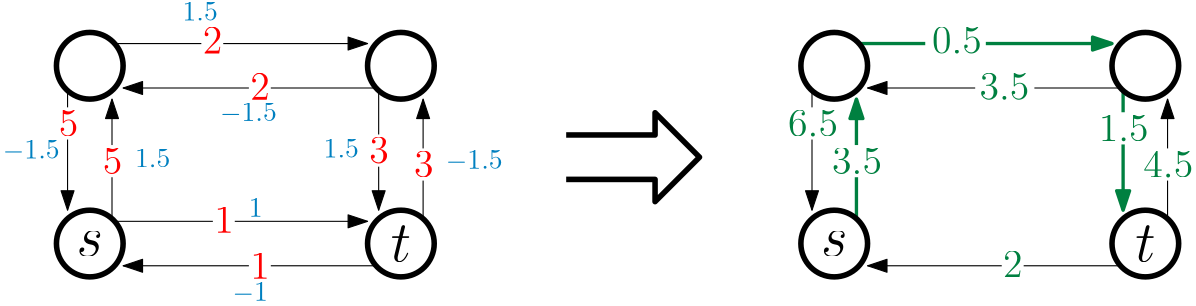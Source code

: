 <?xml version="1.0"?>
<!DOCTYPE ipe SYSTEM "ipe.dtd">
<ipe version="70218" creator="Ipe 7.2.28">
<info created="D:20240522130130" modified="D:20240522131837"/>
<ipestyle name="basic">
<symbol name="arrow/arc(spx)">
<path stroke="sym-stroke" fill="sym-stroke" pen="sym-pen">
0 0 m
-1 0.333 l
-1 -0.333 l
h
</path>
</symbol>
<symbol name="arrow/farc(spx)">
<path stroke="sym-stroke" fill="white" pen="sym-pen">
0 0 m
-1 0.333 l
-1 -0.333 l
h
</path>
</symbol>
<symbol name="arrow/ptarc(spx)">
<path stroke="sym-stroke" fill="sym-stroke" pen="sym-pen">
0 0 m
-1 0.333 l
-0.8 0 l
-1 -0.333 l
h
</path>
</symbol>
<symbol name="arrow/fptarc(spx)">
<path stroke="sym-stroke" fill="white" pen="sym-pen">
0 0 m
-1 0.333 l
-0.8 0 l
-1 -0.333 l
h
</path>
</symbol>
<symbol name="mark/circle(sx)" transformations="translations">
<path fill="sym-stroke">
0.6 0 0 0.6 0 0 e
0.4 0 0 0.4 0 0 e
</path>
</symbol>
<symbol name="mark/disk(sx)" transformations="translations">
<path fill="sym-stroke">
0.6 0 0 0.6 0 0 e
</path>
</symbol>
<symbol name="mark/fdisk(sfx)" transformations="translations">
<group>
<path fill="sym-fill">
0.5 0 0 0.5 0 0 e
</path>
<path fill="sym-stroke" fillrule="eofill">
0.6 0 0 0.6 0 0 e
0.4 0 0 0.4 0 0 e
</path>
</group>
</symbol>
<symbol name="mark/box(sx)" transformations="translations">
<path fill="sym-stroke" fillrule="eofill">
-0.6 -0.6 m
0.6 -0.6 l
0.6 0.6 l
-0.6 0.6 l
h
-0.4 -0.4 m
0.4 -0.4 l
0.4 0.4 l
-0.4 0.4 l
h
</path>
</symbol>
<symbol name="mark/square(sx)" transformations="translations">
<path fill="sym-stroke">
-0.6 -0.6 m
0.6 -0.6 l
0.6 0.6 l
-0.6 0.6 l
h
</path>
</symbol>
<symbol name="mark/fsquare(sfx)" transformations="translations">
<group>
<path fill="sym-fill">
-0.5 -0.5 m
0.5 -0.5 l
0.5 0.5 l
-0.5 0.5 l
h
</path>
<path fill="sym-stroke" fillrule="eofill">
-0.6 -0.6 m
0.6 -0.6 l
0.6 0.6 l
-0.6 0.6 l
h
-0.4 -0.4 m
0.4 -0.4 l
0.4 0.4 l
-0.4 0.4 l
h
</path>
</group>
</symbol>
<symbol name="mark/cross(sx)" transformations="translations">
<group>
<path fill="sym-stroke">
-0.43 -0.57 m
0.57 0.43 l
0.43 0.57 l
-0.57 -0.43 l
h
</path>
<path fill="sym-stroke">
-0.43 0.57 m
0.57 -0.43 l
0.43 -0.57 l
-0.57 0.43 l
h
</path>
</group>
</symbol>
<symbol name="arrow/fnormal(spx)">
<path stroke="sym-stroke" fill="white" pen="sym-pen">
0 0 m
-1 0.333 l
-1 -0.333 l
h
</path>
</symbol>
<symbol name="arrow/pointed(spx)">
<path stroke="sym-stroke" fill="sym-stroke" pen="sym-pen">
0 0 m
-1 0.333 l
-0.8 0 l
-1 -0.333 l
h
</path>
</symbol>
<symbol name="arrow/fpointed(spx)">
<path stroke="sym-stroke" fill="white" pen="sym-pen">
0 0 m
-1 0.333 l
-0.8 0 l
-1 -0.333 l
h
</path>
</symbol>
<symbol name="arrow/linear(spx)">
<path stroke="sym-stroke" pen="sym-pen">
-1 0.333 m
0 0 l
-1 -0.333 l
</path>
</symbol>
<symbol name="arrow/fdouble(spx)">
<path stroke="sym-stroke" fill="white" pen="sym-pen">
0 0 m
-1 0.333 l
-1 -0.333 l
h
-1 0 m
-2 0.333 l
-2 -0.333 l
h
</path>
</symbol>
<symbol name="arrow/double(spx)">
<path stroke="sym-stroke" fill="sym-stroke" pen="sym-pen">
0 0 m
-1 0.333 l
-1 -0.333 l
h
-1 0 m
-2 0.333 l
-2 -0.333 l
h
</path>
</symbol>
<symbol name="arrow/mid-normal(spx)">
<path stroke="sym-stroke" fill="sym-stroke" pen="sym-pen">
0.5 0 m
-0.5 0.333 l
-0.5 -0.333 l
h
</path>
</symbol>
<symbol name="arrow/mid-fnormal(spx)">
<path stroke="sym-stroke" fill="white" pen="sym-pen">
0.5 0 m
-0.5 0.333 l
-0.5 -0.333 l
h
</path>
</symbol>
<symbol name="arrow/mid-pointed(spx)">
<path stroke="sym-stroke" fill="sym-stroke" pen="sym-pen">
0.5 0 m
-0.5 0.333 l
-0.3 0 l
-0.5 -0.333 l
h
</path>
</symbol>
<symbol name="arrow/mid-fpointed(spx)">
<path stroke="sym-stroke" fill="white" pen="sym-pen">
0.5 0 m
-0.5 0.333 l
-0.3 0 l
-0.5 -0.333 l
h
</path>
</symbol>
<symbol name="arrow/mid-double(spx)">
<path stroke="sym-stroke" fill="sym-stroke" pen="sym-pen">
1 0 m
0 0.333 l
0 -0.333 l
h
0 0 m
-1 0.333 l
-1 -0.333 l
h
</path>
</symbol>
<symbol name="arrow/mid-fdouble(spx)">
<path stroke="sym-stroke" fill="white" pen="sym-pen">
1 0 m
0 0.333 l
0 -0.333 l
h
0 0 m
-1 0.333 l
-1 -0.333 l
h
</path>
</symbol>
<anglesize name="22.5 deg" value="22.5"/>
<anglesize name="30 deg" value="30"/>
<anglesize name="45 deg" value="45"/>
<anglesize name="60 deg" value="60"/>
<anglesize name="90 deg" value="90"/>
<arrowsize name="large" value="10"/>
<arrowsize name="small" value="5"/>
<arrowsize name="tiny" value="3"/>
<color name="blue" value="0 0 1"/>
<color name="brown" value="0.647 0.165 0.165"/>
<color name="darkblue" value="0 0 0.545"/>
<color name="darkcyan" value="0 0.545 0.545"/>
<color name="darkgray" value="0.663"/>
<color name="darkgreen" value="0 0.392 0"/>
<color name="darkmagenta" value="0.545 0 0.545"/>
<color name="darkorange" value="1 0.549 0"/>
<color name="darkred" value="0.545 0 0"/>
<color name="gold" value="1 0.843 0"/>
<color name="gray" value="0.745"/>
<color name="green" value="0 1 0"/>
<color name="lightblue" value="0.678 0.847 0.902"/>
<color name="lightcyan" value="0.878 1 1"/>
<color name="lightgray" value="0.827"/>
<color name="lightgreen" value="0.565 0.933 0.565"/>
<color name="lightyellow" value="1 1 0.878"/>
<color name="navy" value="0 0 0.502"/>
<color name="orange" value="1 0.647 0"/>
<color name="pink" value="1 0.753 0.796"/>
<color name="purple" value="0.627 0.125 0.941"/>
<color name="red" value="1 0 0"/>
<color name="seagreen" value="0.18 0.545 0.341"/>
<color name="turquoise" value="0.251 0.878 0.816"/>
<color name="violet" value="0.933 0.51 0.933"/>
<color name="yellow" value="1 1 0"/>
<dashstyle name="dash dot dotted" value="[4 2 1 2 1 2] 0"/>
<dashstyle name="dash dotted" value="[4 2 1 2] 0"/>
<dashstyle name="dashed" value="[4] 0"/>
<dashstyle name="dotted" value="[1 3] 0"/>
<gridsize name="10 pts (~3.5 mm)" value="10"/>
<gridsize name="14 pts (~5 mm)" value="14"/>
<gridsize name="16 pts (~6 mm)" value="16"/>
<gridsize name="20 pts (~7 mm)" value="20"/>
<gridsize name="28 pts (~10 mm)" value="28"/>
<gridsize name="32 pts (~12 mm)" value="32"/>
<gridsize name="4 pts" value="4"/>
<gridsize name="56 pts (~20 mm)" value="56"/>
<gridsize name="8 pts (~3 mm)" value="8"/>
<opacity name="10%" value="0.1"/>
<opacity name="30%" value="0.3"/>
<opacity name="50%" value="0.5"/>
<opacity name="75%" value="0.75"/>
<pen name="fat" value="1.2"/>
<pen name="heavier" value="0.8"/>
<pen name="ultrafat" value="2"/>
<symbolsize name="large" value="5"/>
<symbolsize name="small" value="2"/>
<symbolsize name="tiny" value="1.1"/>
<textsize name="Huge" value="\Huge"/>
<textsize name="LARGE" value="\LARGE"/>
<textsize name="Large" value="\Large"/>
<textsize name="footnote" value="\footnotesize"/>
<textsize name="huge" value="\huge"/>
<textsize name="large" value="\large"/>
<textsize name="script" value="\scriptsize"/>
<textsize name="small" value="\small"/>
<textsize name="tiny" value="\tiny"/>
<textstyle name="center" begin="\begin{center}" end="\end{center}"/>
<textstyle name="item" begin="\begin{itemize}\item{}" end="\end{itemize}"/>
<textstyle name="itemize" begin="\begin{itemize}" end="\end{itemize}"/>
<tiling name="falling" angle="-60" step="4" width="1"/>
<tiling name="rising" angle="30" step="4" width="1"/>
</ipestyle>
<page>
<layer name="alpha"/>
<view layers="alpha" active="alpha"/>
<path layer="alpha" matrix="1 0 0 1 -23.504 -19.089" stroke="0" fill="1" pen="ultrafat">
12 0 0 12 136 712 e
</path>
<path matrix="1 0 0 1 -23.504 44.911" stroke="0" fill="1" pen="ultrafat">
12 0 0 12 136 712 e
</path>
<path matrix="1 0 0 1 88.496 44.911" stroke="0" fill="1" pen="ultrafat">
12 0 0 12 136 712 e
</path>
<path matrix="1 0 0 1 88.496 -19.089" stroke="0" fill="1" pen="ultrafat">
12 0 0 12 136 712 e
</path>
<path matrix="1 0 0 1 -23.504 -19.089" stroke="0" fill="1" arrow="normal/normal">
144 784 m
236 784 l
</path>
<path matrix="1 0 0 1 -23.504 -19.089" stroke="0" fill="1" arrow="normal/normal">
240 768 m
240 724 l
</path>
<path matrix="1 0 0 1 -23.504 -19.089" stroke="0" fill="1" arrow="normal/normal">
240 704 m
148 704 l
</path>
<text matrix="1 0 0 1 -23.504 -19.089" transformations="translations" pos="136 712" stroke="0" type="label" width="9.53" height="8.896" depth="0" halign="center" valign="center" size="huge" style="math">s</text>
<path matrix="1 0 0 1 -23.504 -19.089" fill="1">
8 0 0 8 136 776 e
</path>
<path matrix="1 0 0 1 -23.504 -19.089" stroke="0" fill="1" arrow="normal/normal">
144 720 m
144 764 l
</path>
<path matrix="1 0 0 1 -23.504 -19.089" stroke="0" fill="1" arrow="normal/normal">
128 768 m
128 724 l
</path>
<path matrix="1 0 0 1 -23.504 -19.089" stroke="0" fill="1" arrow="normal/normal">
256 720 m
256 764 l
</path>
<path matrix="1 0 0 1 -23.504 -19.089" stroke="0" fill="1" arrow="normal/normal">
240 768 m
148 768 l
</path>
<path matrix="1 0 0 1 -23.504 -19.089" stroke="0" fill="1" arrow="normal/normal">
144 720 m
236 720 l
</path>
<path matrix="0.986561 0 0 0.72404 -31.4841 204.903" fill="1">
204 760 m
204 744 l
212 744 l
212 760 l
h
</path>
<text matrix="1 0 0 1 -30.2256 5.3393" transformations="translations" pos="204 744" stroke="1 0 0" type="label" width="7.024" height="9.245" depth="0" halign="center" valign="center" size="Large" style="math">2</text>
<path matrix="0.986561 0 0 0.72404 -48.6045 221.505" fill="1">
204 760 m
204 744 l
212 744 l
212 760 l
h
</path>
<text matrix="1 0 0 1 -47.346 21.9409" transformations="translations" pos="204 744" stroke="1 0 0" type="label" width="7.024" height="9.245" depth="0" halign="center" valign="center" size="Large" style="math">2</text>
<path matrix="0.986561 0 0 0.72404 -44.4538 157.002" fill="1">
204 760 m
204 744 l
212 744 l
212 760 l
h
</path>
<text matrix="1 0 0 1 -43.1953 -42.562" transformations="translations" pos="204 744" stroke="1 0 0" type="label" width="7.024" height="9.245" depth="0" halign="center" valign="center" size="Large" style="math">1</text>
<path matrix="0.986561 0 0 0.72404 -31.4838 140.401" fill="1">
204 760 m
204 744 l
212 744 l
212 760 l
h
</path>
<text matrix="1 0 0 1 -30.2253 -59.163" transformations="translations" pos="204 744" stroke="1 0 0" type="label" width="7.024" height="9.245" depth="0" halign="center" valign="center" size="Large" style="math">1</text>
<path matrix="0.986561 0 0 0.72404 11.4027 181.904" fill="1">
204 760 m
204 744 l
212 744 l
212 760 l
h
</path>
<text matrix="1 0 0 1 12.6612 -17.66" transformations="translations" pos="204 744" stroke="1 0 0" type="label" width="7.024" height="9.245" depth="0" halign="center" valign="center" size="Large" style="math">3</text>
<path matrix="0.986561 0 0 0.72404 27.4853 176.889" fill="1">
204 760 m
204 744 l
212 744 l
212 760 l
h
</path>
<text matrix="1 0 0 1 28.7438 -22.6753" transformations="translations" pos="204 744" stroke="1 0 0" type="label" width="7.024" height="9.245" depth="0" halign="center" valign="center" size="Large" style="math">3</text>
<path matrix="0.986561 0 0 0.72404 -84.573 178.099" fill="1">
204 760 m
204 744 l
212 744 l
212 760 l
h
</path>
<text matrix="1 0 0 1 -83.314 -21.4648" transformations="translations" pos="204 744" stroke="1 0 0" type="label" width="7.024" height="9.245" depth="0" halign="center" valign="center" size="Large" style="math">5</text>
<path matrix="0.986561 0 0 0.72404 -100.404 191.671" fill="1">
204 760 m
204 744 l
212 744 l
212 760 l
h
</path>
<text matrix="1 0 0 1 -99.145 -7.8924" transformations="translations" pos="204 744" stroke="1 0 0" type="label" width="7.024" height="9.245" depth="0" halign="center" valign="center" size="Large" style="math">5</text>
<text matrix="1 0 0 1 4.315 -18.9386" transformations="translations" pos="76.8617 742.431" stroke="0 0.502 0.753" type="label" width="20.479" height="6.421" depth="0.83" valign="baseline" style="math">-1.5</text>
<text matrix="1 0 0 1 51.8932 -22.0289" transformations="translations" pos="76.8617 742.431" stroke="0 0.502 0.753" type="label" width="12.73" height="6.42" depth="0" valign="baseline" style="math">1.5</text>
<text matrix="1 0 0 1 92.877 -39.8404" transformations="translations" pos="76.8617 742.431" stroke="0 0.502 0.753" type="label" width="4.981" height="6.42" depth="0" valign="baseline" style="math">1</text>
<text matrix="1 0 0 1 86.997 -70.103" transformations="translations" pos="76.8617 742.431" stroke="0 0.502 0.753" type="label" width="12.73" height="6.421" depth="0.83" valign="baseline" style="math">-1</text>
<text matrix="1 0 0 1 82.502 -5.4272" transformations="translations" pos="76.8617 742.431" stroke="0 0.502 0.753" type="label" width="20.479" height="6.421" depth="0.83" valign="baseline" style="math">-1.5</text>
<text matrix="1 0 0 1 69.0128 30.7372" transformations="translations" pos="76.8617 742.431" stroke="0 0.502 0.753" type="label" width="12.73" height="6.42" depth="0" valign="baseline" style="math">1.5</text>
<text matrix="1 0 0 1 119.808 -18.5698" transformations="translations" pos="76.8617 742.431" stroke="0 0.502 0.753" type="label" width="12.73" height="6.42" depth="0" valign="baseline" style="math">1.5</text>
<text matrix="1 0 0 1 88.496 -19.089" transformations="translations" pos="136 712" stroke="0" type="label" width="7.306" height="12.709" depth="0" halign="center" valign="center" size="huge" style="math">t</text>
<text matrix="1 0 0 1 163.808 -22.5698" transformations="translations" pos="76.8617 742.431" stroke="0 0.502 0.753" type="label" width="20.479" height="6.421" depth="0.83" valign="baseline" style="math">-1.5</text>
<path matrix="1 0 0 1 -4 -4" stroke="0" pen="ultrafat">
288 736 m
320 736 l
320 744 l
336 728 l
320 712 l
320 720 l
288 720 l
</path>
<path matrix="1 0 0 1 356.496 -19.089" stroke="0" fill="1" pen="ultrafat">
12 0 0 12 136 712 e
</path>
<path matrix="1 0 0 1 244.496 -19.089" stroke="0 0.502 0.251" fill="1" pen="fat" arrow="normal/normal">
144 784 m
236 784 l
</path>
<path matrix="1 0 0 1 244.496 -19.089" stroke="0 0.502 0.251" fill="1" pen="fat" arrow="normal/normal">
240 768 m
240 724 l
</path>
<text matrix="1 0 0 1 244.496 -19.089" transformations="translations" pos="136 712" stroke="0" type="label" width="9.53" height="8.896" depth="0" halign="center" valign="center" size="huge" style="math">s</text>
<path matrix="1 0 0 1 244.496 -19.089" fill="1">
8 0 0 8 136 776 e
</path>
<path matrix="1 0 0 1 244.496 -19.089" stroke="0 0.502 0.251" fill="1" pen="fat" arrow="normal/normal">
144 720 m
144 764 l
</path>
<path matrix="1 0 0 1 244.496 -19.089" stroke="0" fill="1" arrow="normal/normal">
128 768 m
128 724 l
</path>
<path matrix="1 0 0 1 244.496 -19.089" stroke="0" fill="1" arrow="normal/normal">
256 720 m
256 764 l
</path>
<path matrix="1 0 0 1 244.496 -19.089" stroke="0" fill="1" arrow="normal/normal">
240 768 m
148 768 l
</path>
<path matrix="2.66378 0 0 0.72404 -112.168 204.903" fill="1">
204 760 m
204 744 l
212 744 l
212 760 l
h
</path>
<text matrix="1 0 0 1 237.774 5.3393" transformations="translations" pos="204 744" stroke="0 0.502 0.251" type="label" width="17.949" height="9.245" depth="0" halign="center" valign="center" size="Large" style="math">3.5</text>
<path matrix="2.7257 0 0 0.72404 -142.776 221.505" fill="1">
204 760 m
204 744 l
212 744 l
212 760 l
h
</path>
<text matrix="1 0 0 1 220.654 21.9409" transformations="translations" pos="204 744" stroke="0 0.502 0.251" type="label" width="17.949" height="9.245" depth="0" halign="center" valign="center" size="Large" style="math">0.5</text>
<path matrix="0.986561 0 0 0.72404 279.403 189.904" fill="1">
204 760 m
204 744 l
212 744 l
212 760 l
h
</path>
<text matrix="1 0 0 1 280.661 -9.66" transformations="translations" pos="204 744" stroke="0 0.502 0.251" type="label" width="17.949" height="9.245" depth="0" halign="center" valign="center" size="Large" style="math">1.5</text>
<path matrix="0.986561 0 0 0.72404 295.485 176.889" fill="1">
204 760 m
204 744 l
212 744 l
212 760 l
h
</path>
<text matrix="1 0 0 1 296.744 -22.6753" transformations="translations" pos="204 744" stroke="0 0.502 0.251" type="label" width="17.949" height="9.245" depth="0" halign="center" valign="center" size="Large" style="math">4.5</text>
<path matrix="0.986561 0 0 0.72404 183.427 178.099" fill="1">
204 760 m
204 744 l
212 744 l
212 760 l
h
</path>
<text matrix="1 0 0 1 184.686 -21.4648" transformations="translations" pos="204 744" stroke="0 0.502 0.251" type="label" width="17.949" height="9.245" depth="0" halign="center" valign="center" size="Large" style="math">3.5</text>
<path matrix="0.986561 0 0 0.72404 167.596 191.671" fill="1">
204 760 m
204 744 l
212 744 l
212 760 l
h
</path>
<text matrix="1 0 0 1 168.855 -7.8924" transformations="translations" pos="204 744" stroke="0 0.502 0.251" type="label" width="17.949" height="9.245" depth="0" halign="center" valign="center" size="Large" style="math">6.5</text>
<text matrix="1 0 0 1 356.496 -19.089" transformations="translations" pos="136 712" stroke="0" type="label" width="7.306" height="12.709" depth="0" halign="center" valign="center" size="huge" style="math">t</text>
<path matrix="1 0 0 1 244.496 -19.089" stroke="0" fill="1" pen="ultrafat">
12 0 0 12 136 712 e
</path>
<path matrix="1 0 0 1 244.496 44.911" stroke="0" fill="1" pen="ultrafat">
12 0 0 12 136 712 e
</path>
<path matrix="1 0 0 1 356.496 44.911" stroke="0" fill="1" pen="ultrafat">
12 0 0 12 136 712 e
</path>
<text matrix="1 0 0 1 244.496 -19.089" transformations="translations" pos="136 712" stroke="0" type="label" width="9.53" height="8.896" depth="0" halign="center" valign="center" size="huge" style="math">s</text>
<path matrix="1 0 0 1 244.496 -19.089" stroke="0" fill="1" arrow="normal/normal">
240 704 m
148 704 l
</path>
<path matrix="0.986561 0 0 0.72404 239.546 141.002" fill="1">
204 760 m
204 744 l
212 744 l
212 760 l
h
</path>
<text matrix="1 0 0 1 240.805 -58.562" transformations="translations" pos="204 744" stroke="0 0.502 0.251" type="label" width="7.024" height="9.245" depth="0" halign="center" valign="center" size="Large" style="math">2</text>
</page>
</ipe>
